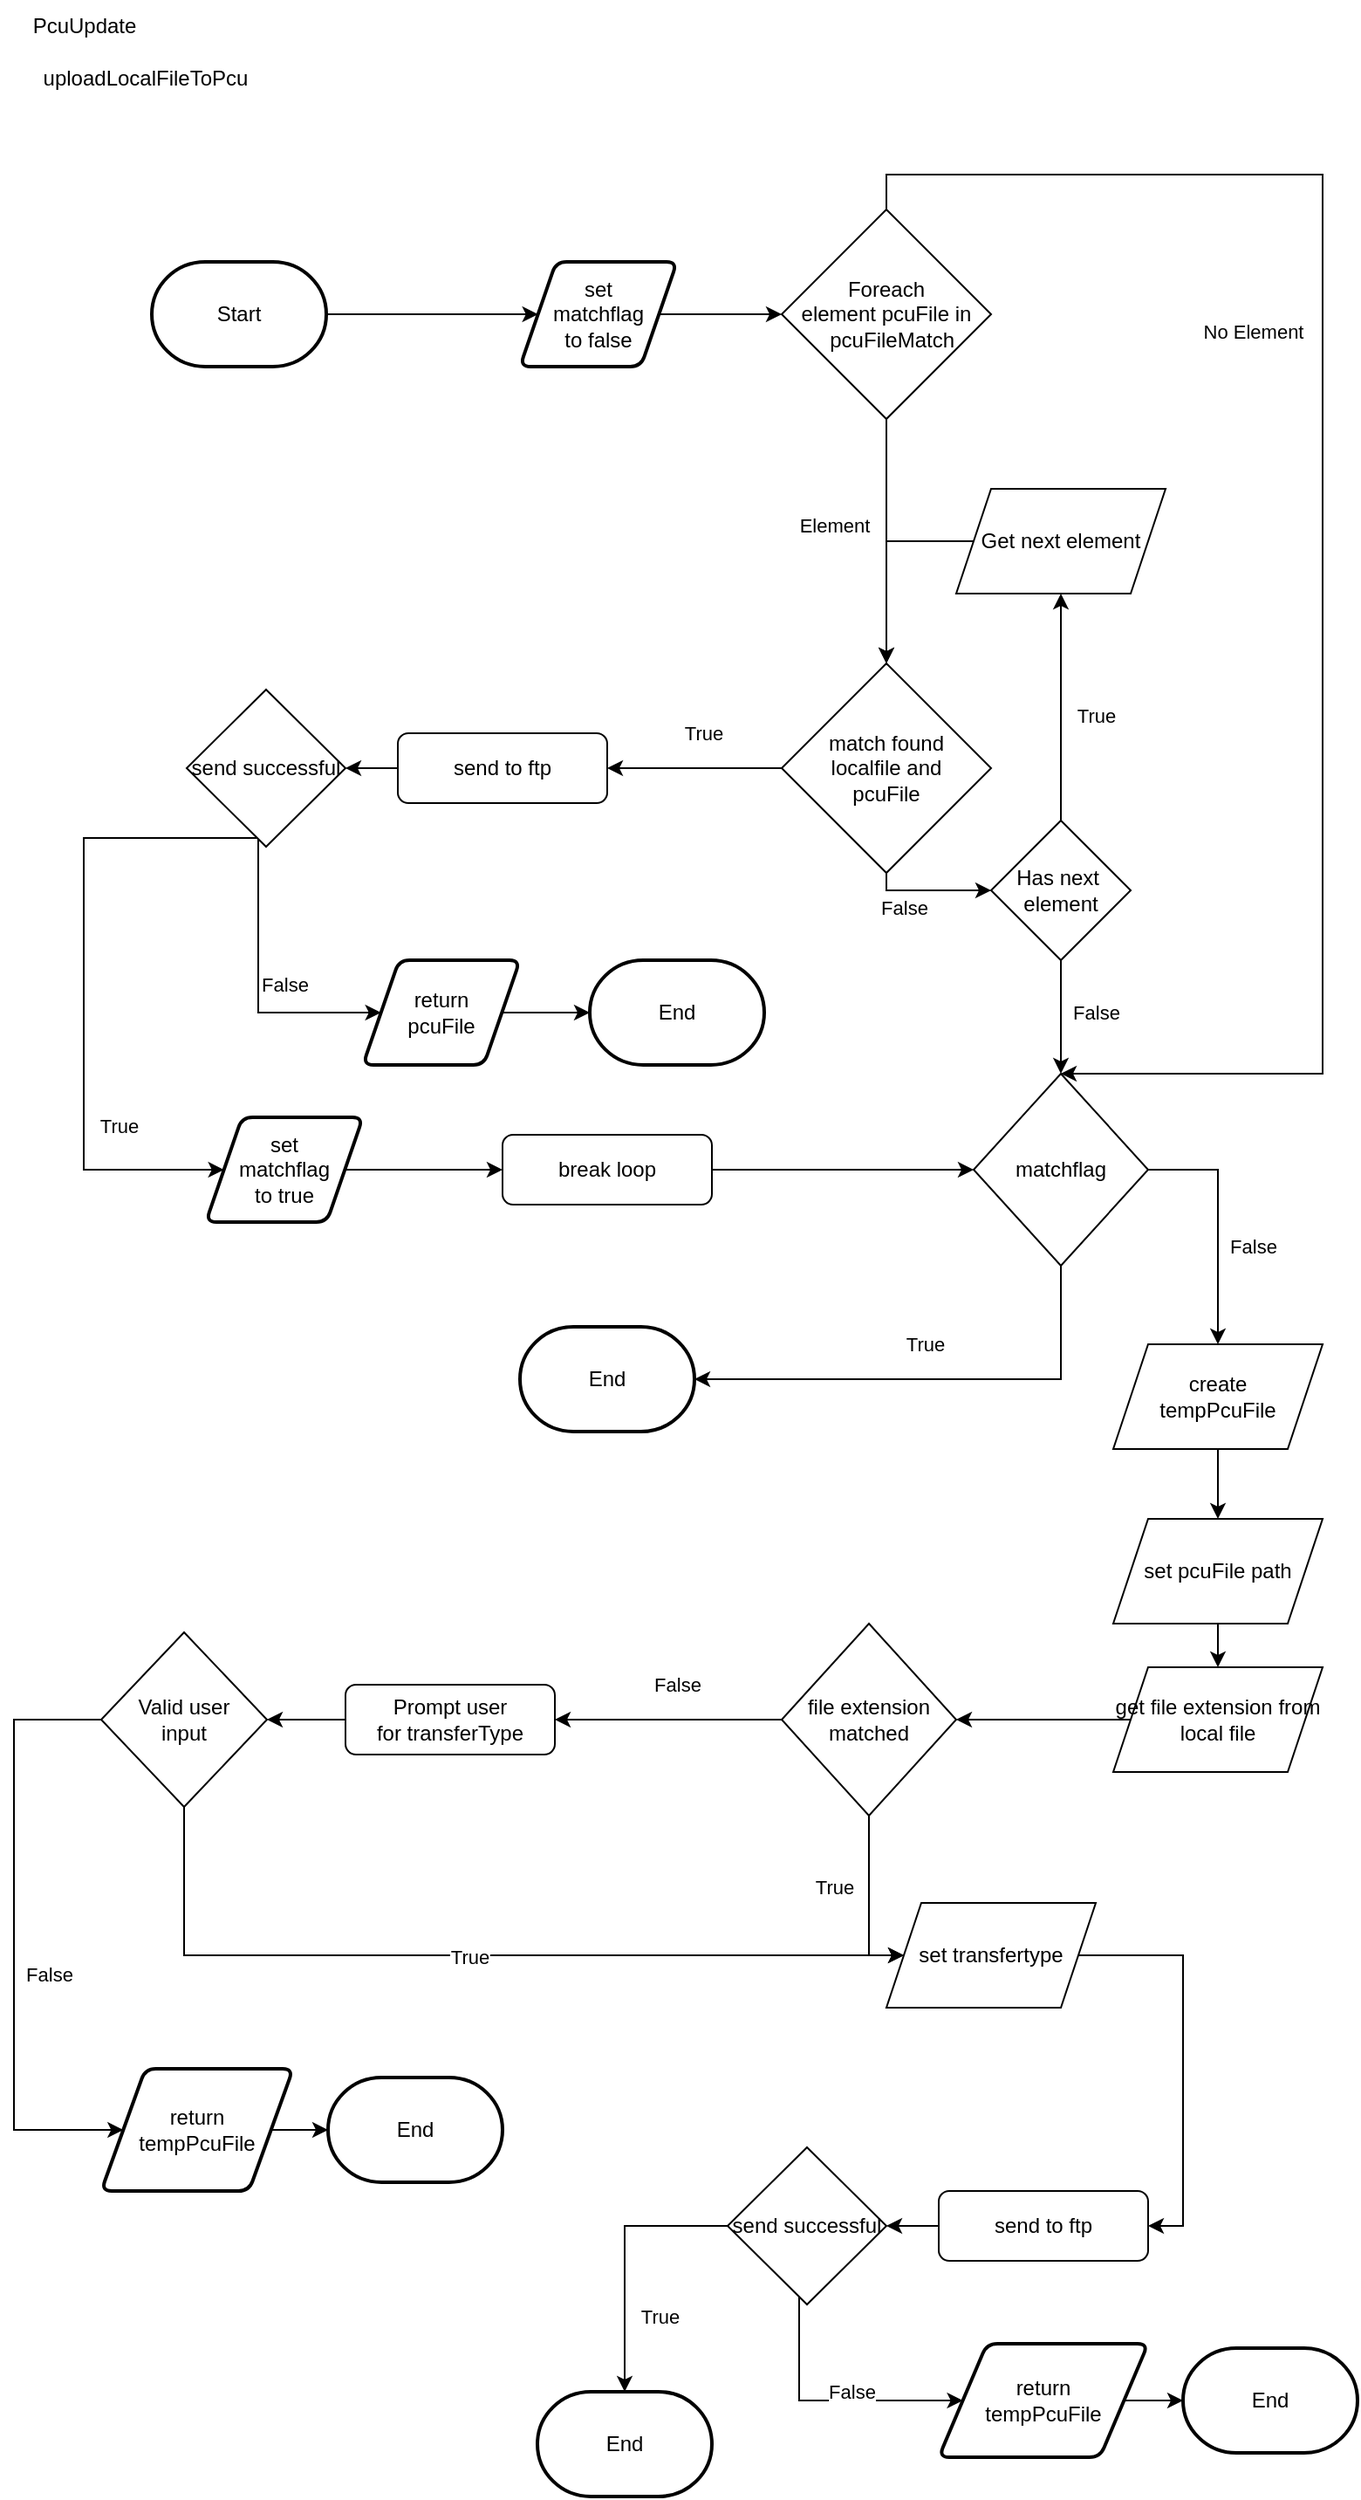 <mxfile version="23.1.5" type="github">
  <diagram id="C5RBs43oDa-KdzZeNtuy" name="Page-1">
    <mxGraphModel dx="1434" dy="884" grid="1" gridSize="10" guides="1" tooltips="1" connect="1" arrows="1" fold="1" page="1" pageScale="1" pageWidth="827" pageHeight="1169" math="0" shadow="0">
      <root>
        <mxCell id="WIyWlLk6GJQsqaUBKTNV-0" />
        <mxCell id="WIyWlLk6GJQsqaUBKTNV-1" parent="WIyWlLk6GJQsqaUBKTNV-0" />
        <mxCell id="ZqB7BKODghQhICVH7zgt-12" value="" style="edgeStyle=orthogonalEdgeStyle;rounded=0;orthogonalLoop=1;jettySize=auto;html=1;" parent="WIyWlLk6GJQsqaUBKTNV-1" edge="1">
          <mxGeometry relative="1" as="geometry">
            <mxPoint x="483" y="200" as="sourcePoint" />
          </mxGeometry>
        </mxCell>
        <mxCell id="ZqB7BKODghQhICVH7zgt-17" style="edgeStyle=orthogonalEdgeStyle;rounded=0;orthogonalLoop=1;jettySize=auto;html=1;exitX=1;exitY=0.5;exitDx=0;exitDy=0;exitPerimeter=0;entryX=0;entryY=0.5;entryDx=0;entryDy=0;" parent="WIyWlLk6GJQsqaUBKTNV-1" source="ZqB7BKODghQhICVH7zgt-19" target="ZqB7BKODghQhICVH7zgt-28" edge="1">
          <mxGeometry relative="1" as="geometry">
            <mxPoint x="264" y="200" as="sourcePoint" />
            <mxPoint x="340" y="200" as="targetPoint" />
          </mxGeometry>
        </mxCell>
        <mxCell id="ZqB7BKODghQhICVH7zgt-19" value="Start" style="strokeWidth=2;html=1;shape=mxgraph.flowchart.terminator;whiteSpace=wrap;" parent="WIyWlLk6GJQsqaUBKTNV-1" vertex="1">
          <mxGeometry x="119" y="170" width="100" height="60" as="geometry" />
        </mxCell>
        <mxCell id="ZqB7BKODghQhICVH7zgt-23" style="edgeStyle=orthogonalEdgeStyle;rounded=0;orthogonalLoop=1;jettySize=auto;html=1;entryX=1;entryY=0.5;entryDx=0;entryDy=0;entryPerimeter=0;" parent="WIyWlLk6GJQsqaUBKTNV-1" edge="1">
          <mxGeometry relative="1" as="geometry">
            <mxPoint x="363" y="320" as="sourcePoint" />
          </mxGeometry>
        </mxCell>
        <mxCell id="ZqB7BKODghQhICVH7zgt-24" value="PcuUpdate" style="text;html=1;align=center;verticalAlign=middle;resizable=0;points=[];autosize=1;strokeColor=none;fillColor=none;" parent="WIyWlLk6GJQsqaUBKTNV-1" vertex="1">
          <mxGeometry x="40" y="20" width="80" height="30" as="geometry" />
        </mxCell>
        <mxCell id="ZqB7BKODghQhICVH7zgt-25" value="uploadLocalFileToPcu" style="text;html=1;align=center;verticalAlign=middle;resizable=0;points=[];autosize=1;strokeColor=none;fillColor=none;" parent="WIyWlLk6GJQsqaUBKTNV-1" vertex="1">
          <mxGeometry x="40" y="50" width="150" height="30" as="geometry" />
        </mxCell>
        <mxCell id="ZqB7BKODghQhICVH7zgt-31" style="edgeStyle=orthogonalEdgeStyle;rounded=0;orthogonalLoop=1;jettySize=auto;html=1;entryX=0.5;entryY=0;entryDx=0;entryDy=0;" parent="WIyWlLk6GJQsqaUBKTNV-1" source="ZqB7BKODghQhICVH7zgt-26" target="ZqB7BKODghQhICVH7zgt-30" edge="1">
          <mxGeometry relative="1" as="geometry" />
        </mxCell>
        <mxCell id="ZqB7BKODghQhICVH7zgt-32" value="Element" style="edgeLabel;html=1;align=center;verticalAlign=middle;resizable=0;points=[];" parent="ZqB7BKODghQhICVH7zgt-31" vertex="1" connectable="0">
          <mxGeometry x="-0.133" y="-2" relative="1" as="geometry">
            <mxPoint x="-28" as="offset" />
          </mxGeometry>
        </mxCell>
        <mxCell id="ZqB7BKODghQhICVH7zgt-33" style="edgeStyle=orthogonalEdgeStyle;rounded=0;orthogonalLoop=1;jettySize=auto;html=1;entryX=0.5;entryY=0;entryDx=0;entryDy=0;exitX=0.5;exitY=0;exitDx=0;exitDy=0;" parent="WIyWlLk6GJQsqaUBKTNV-1" source="ZqB7BKODghQhICVH7zgt-26" target="ZqB7BKODghQhICVH7zgt-39" edge="1">
          <mxGeometry relative="1" as="geometry">
            <mxPoint x="730" y="200" as="targetPoint" />
            <Array as="points">
              <mxPoint x="540" y="120" />
              <mxPoint x="790" y="120" />
              <mxPoint x="790" y="635" />
            </Array>
          </mxGeometry>
        </mxCell>
        <mxCell id="ZqB7BKODghQhICVH7zgt-34" value="No Element" style="edgeLabel;html=1;align=center;verticalAlign=middle;resizable=0;points=[];" parent="ZqB7BKODghQhICVH7zgt-33" vertex="1" connectable="0">
          <mxGeometry x="0.065" y="2" relative="1" as="geometry">
            <mxPoint x="-42" y="-138" as="offset" />
          </mxGeometry>
        </mxCell>
        <mxCell id="ZqB7BKODghQhICVH7zgt-26" value="Foreach &lt;br&gt;element pcuFile in&lt;br&gt;&amp;nbsp; pcuFileMatch" style="rhombus;whiteSpace=wrap;html=1;" parent="WIyWlLk6GJQsqaUBKTNV-1" vertex="1">
          <mxGeometry x="480" y="140" width="120" height="120" as="geometry" />
        </mxCell>
        <mxCell id="ZqB7BKODghQhICVH7zgt-29" style="edgeStyle=orthogonalEdgeStyle;rounded=0;orthogonalLoop=1;jettySize=auto;html=1;entryX=0;entryY=0.5;entryDx=0;entryDy=0;" parent="WIyWlLk6GJQsqaUBKTNV-1" source="ZqB7BKODghQhICVH7zgt-28" target="ZqB7BKODghQhICVH7zgt-26" edge="1">
          <mxGeometry relative="1" as="geometry" />
        </mxCell>
        <mxCell id="ZqB7BKODghQhICVH7zgt-28" value="set &lt;br&gt;matchflag&lt;br&gt;to false" style="shape=parallelogram;html=1;strokeWidth=2;perimeter=parallelogramPerimeter;whiteSpace=wrap;rounded=1;arcSize=12;size=0.23;" parent="WIyWlLk6GJQsqaUBKTNV-1" vertex="1">
          <mxGeometry x="330" y="170" width="90" height="60" as="geometry" />
        </mxCell>
        <mxCell id="ZqB7BKODghQhICVH7zgt-35" style="edgeStyle=orthogonalEdgeStyle;rounded=0;orthogonalLoop=1;jettySize=auto;html=1;entryX=1;entryY=0.5;entryDx=0;entryDy=0;" parent="WIyWlLk6GJQsqaUBKTNV-1" source="ZqB7BKODghQhICVH7zgt-30" target="ZqB7BKODghQhICVH7zgt-40" edge="1">
          <mxGeometry relative="1" as="geometry">
            <mxPoint x="410" y="460" as="targetPoint" />
          </mxGeometry>
        </mxCell>
        <mxCell id="ZqB7BKODghQhICVH7zgt-36" value="True" style="edgeLabel;html=1;align=center;verticalAlign=middle;resizable=0;points=[];" parent="ZqB7BKODghQhICVH7zgt-35" vertex="1" connectable="0">
          <mxGeometry x="-0.092" relative="1" as="geometry">
            <mxPoint y="-20" as="offset" />
          </mxGeometry>
        </mxCell>
        <mxCell id="ZqB7BKODghQhICVH7zgt-54" style="edgeStyle=orthogonalEdgeStyle;rounded=0;orthogonalLoop=1;jettySize=auto;html=1;entryX=0;entryY=0.5;entryDx=0;entryDy=0;exitX=0.5;exitY=1;exitDx=0;exitDy=0;" parent="WIyWlLk6GJQsqaUBKTNV-1" source="ZqB7BKODghQhICVH7zgt-30" target="vHu708SfnbLQTpCezPJm-0" edge="1">
          <mxGeometry relative="1" as="geometry">
            <mxPoint x="630" y="200" as="targetPoint" />
            <Array as="points">
              <mxPoint x="540" y="530" />
            </Array>
          </mxGeometry>
        </mxCell>
        <mxCell id="ZqB7BKODghQhICVH7zgt-55" value="False" style="edgeLabel;html=1;align=center;verticalAlign=middle;resizable=0;points=[];" parent="ZqB7BKODghQhICVH7zgt-54" vertex="1" connectable="0">
          <mxGeometry x="-0.127" y="-2" relative="1" as="geometry">
            <mxPoint x="-11" y="8" as="offset" />
          </mxGeometry>
        </mxCell>
        <mxCell id="ZqB7BKODghQhICVH7zgt-30" value="match found &lt;br&gt;localfile and &lt;br&gt;pcuFile" style="rhombus;whiteSpace=wrap;html=1;" parent="WIyWlLk6GJQsqaUBKTNV-1" vertex="1">
          <mxGeometry x="480" y="400" width="120" height="120" as="geometry" />
        </mxCell>
        <mxCell id="ZqB7BKODghQhICVH7zgt-58" style="edgeStyle=orthogonalEdgeStyle;rounded=0;orthogonalLoop=1;jettySize=auto;html=1;entryX=1;entryY=0.5;entryDx=0;entryDy=0;entryPerimeter=0;" parent="WIyWlLk6GJQsqaUBKTNV-1" source="ZqB7BKODghQhICVH7zgt-39" target="ZqB7BKODghQhICVH7zgt-63" edge="1">
          <mxGeometry relative="1" as="geometry">
            <mxPoint x="400" y="810" as="targetPoint" />
            <Array as="points">
              <mxPoint x="640" y="810" />
            </Array>
          </mxGeometry>
        </mxCell>
        <mxCell id="ZqB7BKODghQhICVH7zgt-60" value="True" style="edgeLabel;html=1;align=center;verticalAlign=middle;resizable=0;points=[];" parent="ZqB7BKODghQhICVH7zgt-58" vertex="1" connectable="0">
          <mxGeometry x="0.045" y="-2" relative="1" as="geometry">
            <mxPoint y="-18" as="offset" />
          </mxGeometry>
        </mxCell>
        <mxCell id="ZqB7BKODghQhICVH7zgt-61" style="edgeStyle=orthogonalEdgeStyle;rounded=0;orthogonalLoop=1;jettySize=auto;html=1;entryX=0.5;entryY=0;entryDx=0;entryDy=0;" parent="WIyWlLk6GJQsqaUBKTNV-1" source="ZqB7BKODghQhICVH7zgt-39" target="ZqB7BKODghQhICVH7zgt-80" edge="1">
          <mxGeometry relative="1" as="geometry">
            <mxPoint x="730" y="770" as="targetPoint" />
            <Array as="points">
              <mxPoint x="730" y="690" />
            </Array>
          </mxGeometry>
        </mxCell>
        <mxCell id="ZqB7BKODghQhICVH7zgt-62" value="False" style="edgeLabel;html=1;align=center;verticalAlign=middle;resizable=0;points=[];" parent="ZqB7BKODghQhICVH7zgt-61" vertex="1" connectable="0">
          <mxGeometry x="0.191" y="1" relative="1" as="geometry">
            <mxPoint x="19" as="offset" />
          </mxGeometry>
        </mxCell>
        <mxCell id="ZqB7BKODghQhICVH7zgt-39" value="matchflag" style="rhombus;whiteSpace=wrap;html=1;" parent="WIyWlLk6GJQsqaUBKTNV-1" vertex="1">
          <mxGeometry x="590" y="635" width="100" height="110" as="geometry" />
        </mxCell>
        <mxCell id="ZqB7BKODghQhICVH7zgt-42" style="edgeStyle=orthogonalEdgeStyle;rounded=0;orthogonalLoop=1;jettySize=auto;html=1;entryX=1;entryY=0.5;entryDx=0;entryDy=0;" parent="WIyWlLk6GJQsqaUBKTNV-1" source="ZqB7BKODghQhICVH7zgt-40" target="ZqB7BKODghQhICVH7zgt-41" edge="1">
          <mxGeometry relative="1" as="geometry" />
        </mxCell>
        <mxCell id="ZqB7BKODghQhICVH7zgt-40" value="send to ftp" style="rounded=1;whiteSpace=wrap;html=1;fontSize=12;glass=0;strokeWidth=1;shadow=0;" parent="WIyWlLk6GJQsqaUBKTNV-1" vertex="1">
          <mxGeometry x="260" y="440" width="120" height="40" as="geometry" />
        </mxCell>
        <mxCell id="ZqB7BKODghQhICVH7zgt-43" style="edgeStyle=orthogonalEdgeStyle;rounded=0;orthogonalLoop=1;jettySize=auto;html=1;entryX=0;entryY=0.5;entryDx=0;entryDy=0;" parent="WIyWlLk6GJQsqaUBKTNV-1" source="ZqB7BKODghQhICVH7zgt-41" target="ZqB7BKODghQhICVH7zgt-49" edge="1">
          <mxGeometry relative="1" as="geometry">
            <mxPoint x="185" y="620" as="targetPoint" />
            <Array as="points">
              <mxPoint x="180" y="600" />
            </Array>
          </mxGeometry>
        </mxCell>
        <mxCell id="ZqB7BKODghQhICVH7zgt-44" value="False" style="edgeLabel;html=1;align=center;verticalAlign=middle;resizable=0;points=[];" parent="ZqB7BKODghQhICVH7zgt-43" vertex="1" connectable="0">
          <mxGeometry x="0.004" y="3" relative="1" as="geometry">
            <mxPoint x="12" y="-2" as="offset" />
          </mxGeometry>
        </mxCell>
        <mxCell id="ZqB7BKODghQhICVH7zgt-45" style="edgeStyle=orthogonalEdgeStyle;rounded=0;orthogonalLoop=1;jettySize=auto;html=1;entryX=0;entryY=0.5;entryDx=0;entryDy=0;" parent="WIyWlLk6GJQsqaUBKTNV-1" source="ZqB7BKODghQhICVH7zgt-41" target="ZqB7BKODghQhICVH7zgt-52" edge="1">
          <mxGeometry relative="1" as="geometry">
            <mxPoint x="70" y="690" as="targetPoint" />
            <Array as="points">
              <mxPoint x="80" y="500" />
              <mxPoint x="80" y="690" />
            </Array>
          </mxGeometry>
        </mxCell>
        <mxCell id="ZqB7BKODghQhICVH7zgt-46" value="True" style="edgeLabel;html=1;align=center;verticalAlign=middle;resizable=0;points=[];" parent="ZqB7BKODghQhICVH7zgt-45" vertex="1" connectable="0">
          <mxGeometry x="0.417" y="-1" relative="1" as="geometry">
            <mxPoint x="21" y="2" as="offset" />
          </mxGeometry>
        </mxCell>
        <mxCell id="ZqB7BKODghQhICVH7zgt-41" value="send successful" style="rhombus;whiteSpace=wrap;html=1;" parent="WIyWlLk6GJQsqaUBKTNV-1" vertex="1">
          <mxGeometry x="139" y="415" width="91" height="90" as="geometry" />
        </mxCell>
        <mxCell id="ZqB7BKODghQhICVH7zgt-49" value="return&lt;br&gt;pcuFile" style="shape=parallelogram;html=1;strokeWidth=2;perimeter=parallelogramPerimeter;whiteSpace=wrap;rounded=1;arcSize=12;size=0.23;" parent="WIyWlLk6GJQsqaUBKTNV-1" vertex="1">
          <mxGeometry x="240" y="570" width="90" height="60" as="geometry" />
        </mxCell>
        <mxCell id="ZqB7BKODghQhICVH7zgt-50" value="End" style="strokeWidth=2;html=1;shape=mxgraph.flowchart.terminator;whiteSpace=wrap;" parent="WIyWlLk6GJQsqaUBKTNV-1" vertex="1">
          <mxGeometry x="370" y="570" width="100" height="60" as="geometry" />
        </mxCell>
        <mxCell id="ZqB7BKODghQhICVH7zgt-51" style="edgeStyle=orthogonalEdgeStyle;rounded=0;orthogonalLoop=1;jettySize=auto;html=1;entryX=0;entryY=0.5;entryDx=0;entryDy=0;entryPerimeter=0;" parent="WIyWlLk6GJQsqaUBKTNV-1" source="ZqB7BKODghQhICVH7zgt-49" target="ZqB7BKODghQhICVH7zgt-50" edge="1">
          <mxGeometry relative="1" as="geometry" />
        </mxCell>
        <mxCell id="ZqB7BKODghQhICVH7zgt-53" style="edgeStyle=orthogonalEdgeStyle;rounded=0;orthogonalLoop=1;jettySize=auto;html=1;entryX=0;entryY=0.5;entryDx=0;entryDy=0;" parent="WIyWlLk6GJQsqaUBKTNV-1" source="ZqB7BKODghQhICVH7zgt-52" target="ZqB7BKODghQhICVH7zgt-56" edge="1">
          <mxGeometry relative="1" as="geometry" />
        </mxCell>
        <mxCell id="ZqB7BKODghQhICVH7zgt-52" value="set &lt;br&gt;matchflag&lt;br&gt;to true" style="shape=parallelogram;html=1;strokeWidth=2;perimeter=parallelogramPerimeter;whiteSpace=wrap;rounded=1;arcSize=12;size=0.23;" parent="WIyWlLk6GJQsqaUBKTNV-1" vertex="1">
          <mxGeometry x="150" y="660" width="90" height="60" as="geometry" />
        </mxCell>
        <mxCell id="ZqB7BKODghQhICVH7zgt-57" style="edgeStyle=orthogonalEdgeStyle;rounded=0;orthogonalLoop=1;jettySize=auto;html=1;" parent="WIyWlLk6GJQsqaUBKTNV-1" source="ZqB7BKODghQhICVH7zgt-56" target="ZqB7BKODghQhICVH7zgt-39" edge="1">
          <mxGeometry relative="1" as="geometry" />
        </mxCell>
        <mxCell id="ZqB7BKODghQhICVH7zgt-56" value="break loop" style="rounded=1;whiteSpace=wrap;html=1;fontSize=12;glass=0;strokeWidth=1;shadow=0;" parent="WIyWlLk6GJQsqaUBKTNV-1" vertex="1">
          <mxGeometry x="320" y="670" width="120" height="40" as="geometry" />
        </mxCell>
        <mxCell id="ZqB7BKODghQhICVH7zgt-63" value="End" style="strokeWidth=2;html=1;shape=mxgraph.flowchart.terminator;whiteSpace=wrap;" parent="WIyWlLk6GJQsqaUBKTNV-1" vertex="1">
          <mxGeometry x="330" y="780" width="100" height="60" as="geometry" />
        </mxCell>
        <mxCell id="ZqB7BKODghQhICVH7zgt-65" style="edgeStyle=orthogonalEdgeStyle;rounded=0;orthogonalLoop=1;jettySize=auto;html=1;entryX=1;entryY=0.5;entryDx=0;entryDy=0;exitX=0;exitY=0.5;exitDx=0;exitDy=0;" parent="WIyWlLk6GJQsqaUBKTNV-1" source="ZqB7BKODghQhICVH7zgt-84" target="ZqB7BKODghQhICVH7zgt-66" edge="1">
          <mxGeometry relative="1" as="geometry">
            <mxPoint x="550" y="1005" as="targetPoint" />
            <mxPoint x="670" y="1005" as="sourcePoint" />
          </mxGeometry>
        </mxCell>
        <mxCell id="ZqB7BKODghQhICVH7zgt-67" style="edgeStyle=orthogonalEdgeStyle;rounded=0;orthogonalLoop=1;jettySize=auto;html=1;entryX=1;entryY=0.5;entryDx=0;entryDy=0;" parent="WIyWlLk6GJQsqaUBKTNV-1" source="ZqB7BKODghQhICVH7zgt-66" target="ZqB7BKODghQhICVH7zgt-71" edge="1">
          <mxGeometry relative="1" as="geometry">
            <mxPoint x="350" y="1005" as="targetPoint" />
          </mxGeometry>
        </mxCell>
        <mxCell id="ZqB7BKODghQhICVH7zgt-68" value="False" style="edgeLabel;html=1;align=center;verticalAlign=middle;resizable=0;points=[];" parent="ZqB7BKODghQhICVH7zgt-67" vertex="1" connectable="0">
          <mxGeometry x="-0.096" y="-4" relative="1" as="geometry">
            <mxPoint x="-1" y="-16" as="offset" />
          </mxGeometry>
        </mxCell>
        <mxCell id="ZqB7BKODghQhICVH7zgt-69" style="edgeStyle=orthogonalEdgeStyle;rounded=0;orthogonalLoop=1;jettySize=auto;html=1;entryX=0;entryY=0.5;entryDx=0;entryDy=0;" parent="WIyWlLk6GJQsqaUBKTNV-1" source="ZqB7BKODghQhICVH7zgt-66" target="ZqB7BKODghQhICVH7zgt-88" edge="1">
          <mxGeometry relative="1" as="geometry">
            <mxPoint x="530" y="1140" as="targetPoint" />
            <Array as="points">
              <mxPoint x="530" y="1140" />
            </Array>
          </mxGeometry>
        </mxCell>
        <mxCell id="ZqB7BKODghQhICVH7zgt-70" value="True" style="edgeLabel;html=1;align=center;verticalAlign=middle;resizable=0;points=[];" parent="ZqB7BKODghQhICVH7zgt-69" vertex="1" connectable="0">
          <mxGeometry x="-0.053" y="-1" relative="1" as="geometry">
            <mxPoint x="-19" y="-7" as="offset" />
          </mxGeometry>
        </mxCell>
        <mxCell id="ZqB7BKODghQhICVH7zgt-66" value="file extension&lt;br&gt;matched" style="rhombus;whiteSpace=wrap;html=1;" parent="WIyWlLk6GJQsqaUBKTNV-1" vertex="1">
          <mxGeometry x="480" y="950" width="100" height="110" as="geometry" />
        </mxCell>
        <mxCell id="ZqB7BKODghQhICVH7zgt-73" style="edgeStyle=orthogonalEdgeStyle;rounded=0;orthogonalLoop=1;jettySize=auto;html=1;entryX=1;entryY=0.5;entryDx=0;entryDy=0;" parent="WIyWlLk6GJQsqaUBKTNV-1" source="ZqB7BKODghQhICVH7zgt-71" target="ZqB7BKODghQhICVH7zgt-72" edge="1">
          <mxGeometry relative="1" as="geometry" />
        </mxCell>
        <mxCell id="ZqB7BKODghQhICVH7zgt-71" value="Prompt user&lt;br&gt;for transferType" style="rounded=1;whiteSpace=wrap;html=1;fontSize=12;glass=0;strokeWidth=1;shadow=0;" parent="WIyWlLk6GJQsqaUBKTNV-1" vertex="1">
          <mxGeometry x="230" y="985" width="120" height="40" as="geometry" />
        </mxCell>
        <mxCell id="ZqB7BKODghQhICVH7zgt-74" style="edgeStyle=orthogonalEdgeStyle;rounded=0;orthogonalLoop=1;jettySize=auto;html=1;entryX=0;entryY=0.5;entryDx=0;entryDy=0;" parent="WIyWlLk6GJQsqaUBKTNV-1" source="ZqB7BKODghQhICVH7zgt-72" target="ZqB7BKODghQhICVH7zgt-89" edge="1">
          <mxGeometry relative="1" as="geometry">
            <mxPoint x="50" y="1230" as="targetPoint" />
            <Array as="points">
              <mxPoint x="40" y="1005" />
              <mxPoint x="40" y="1240" />
            </Array>
          </mxGeometry>
        </mxCell>
        <mxCell id="ZqB7BKODghQhICVH7zgt-76" value="False" style="edgeLabel;html=1;align=center;verticalAlign=middle;resizable=0;points=[];" parent="ZqB7BKODghQhICVH7zgt-74" vertex="1" connectable="0">
          <mxGeometry x="0.128" y="2" relative="1" as="geometry">
            <mxPoint x="18" as="offset" />
          </mxGeometry>
        </mxCell>
        <mxCell id="ZqB7BKODghQhICVH7zgt-75" style="edgeStyle=orthogonalEdgeStyle;rounded=0;orthogonalLoop=1;jettySize=auto;html=1;entryX=0;entryY=0.5;entryDx=0;entryDy=0;" parent="WIyWlLk6GJQsqaUBKTNV-1" source="ZqB7BKODghQhICVH7zgt-72" target="ZqB7BKODghQhICVH7zgt-88" edge="1">
          <mxGeometry relative="1" as="geometry">
            <mxPoint x="137.5" y="1165" as="targetPoint" />
            <Array as="points">
              <mxPoint x="138" y="1140" />
            </Array>
          </mxGeometry>
        </mxCell>
        <mxCell id="ZqB7BKODghQhICVH7zgt-79" value="True" style="edgeLabel;html=1;align=center;verticalAlign=middle;resizable=0;points=[];" parent="ZqB7BKODghQhICVH7zgt-75" vertex="1" connectable="0">
          <mxGeometry x="-0.059" y="-1" relative="1" as="geometry">
            <mxPoint x="14" as="offset" />
          </mxGeometry>
        </mxCell>
        <mxCell id="ZqB7BKODghQhICVH7zgt-72" value="Valid user &lt;br&gt;input" style="rhombus;whiteSpace=wrap;html=1;" parent="WIyWlLk6GJQsqaUBKTNV-1" vertex="1">
          <mxGeometry x="90" y="955" width="95" height="100" as="geometry" />
        </mxCell>
        <mxCell id="ZqB7BKODghQhICVH7zgt-82" style="edgeStyle=orthogonalEdgeStyle;rounded=0;orthogonalLoop=1;jettySize=auto;html=1;entryX=0.5;entryY=0;entryDx=0;entryDy=0;" parent="WIyWlLk6GJQsqaUBKTNV-1" source="ZqB7BKODghQhICVH7zgt-80" target="ZqB7BKODghQhICVH7zgt-81" edge="1">
          <mxGeometry relative="1" as="geometry" />
        </mxCell>
        <mxCell id="ZqB7BKODghQhICVH7zgt-80" value="create &lt;br&gt;tempPcuFile" style="shape=parallelogram;perimeter=parallelogramPerimeter;whiteSpace=wrap;html=1;fixedSize=1;" parent="WIyWlLk6GJQsqaUBKTNV-1" vertex="1">
          <mxGeometry x="670" y="790" width="120" height="60" as="geometry" />
        </mxCell>
        <mxCell id="ZqB7BKODghQhICVH7zgt-83" style="edgeStyle=orthogonalEdgeStyle;rounded=0;orthogonalLoop=1;jettySize=auto;html=1;entryX=0.5;entryY=0;entryDx=0;entryDy=0;" parent="WIyWlLk6GJQsqaUBKTNV-1" source="ZqB7BKODghQhICVH7zgt-81" target="ZqB7BKODghQhICVH7zgt-84" edge="1">
          <mxGeometry relative="1" as="geometry">
            <mxPoint x="730" y="985" as="targetPoint" />
          </mxGeometry>
        </mxCell>
        <mxCell id="ZqB7BKODghQhICVH7zgt-81" value="set pcuFile path" style="shape=parallelogram;perimeter=parallelogramPerimeter;whiteSpace=wrap;html=1;fixedSize=1;" parent="WIyWlLk6GJQsqaUBKTNV-1" vertex="1">
          <mxGeometry x="670" y="890" width="120" height="60" as="geometry" />
        </mxCell>
        <mxCell id="ZqB7BKODghQhICVH7zgt-84" value="get file extension from local file" style="shape=parallelogram;perimeter=parallelogramPerimeter;whiteSpace=wrap;html=1;fixedSize=1;" parent="WIyWlLk6GJQsqaUBKTNV-1" vertex="1">
          <mxGeometry x="670" y="975" width="120" height="60" as="geometry" />
        </mxCell>
        <mxCell id="ZqB7BKODghQhICVH7zgt-101" style="edgeStyle=orthogonalEdgeStyle;rounded=0;orthogonalLoop=1;jettySize=auto;html=1;entryX=1;entryY=0.5;entryDx=0;entryDy=0;" parent="WIyWlLk6GJQsqaUBKTNV-1" source="ZqB7BKODghQhICVH7zgt-88" target="ZqB7BKODghQhICVH7zgt-93" edge="1">
          <mxGeometry relative="1" as="geometry">
            <Array as="points">
              <mxPoint x="710" y="1140" />
              <mxPoint x="710" y="1295" />
            </Array>
          </mxGeometry>
        </mxCell>
        <mxCell id="ZqB7BKODghQhICVH7zgt-88" value="set transfertype" style="shape=parallelogram;perimeter=parallelogramPerimeter;whiteSpace=wrap;html=1;fixedSize=1;" parent="WIyWlLk6GJQsqaUBKTNV-1" vertex="1">
          <mxGeometry x="540" y="1110" width="120" height="60" as="geometry" />
        </mxCell>
        <mxCell id="ZqB7BKODghQhICVH7zgt-89" value="return&lt;br&gt;tempPcuFile" style="shape=parallelogram;html=1;strokeWidth=2;perimeter=parallelogramPerimeter;whiteSpace=wrap;rounded=1;arcSize=12;size=0.23;" parent="WIyWlLk6GJQsqaUBKTNV-1" vertex="1">
          <mxGeometry x="90" y="1205" width="110" height="70" as="geometry" />
        </mxCell>
        <mxCell id="ZqB7BKODghQhICVH7zgt-90" value="End" style="strokeWidth=2;html=1;shape=mxgraph.flowchart.terminator;whiteSpace=wrap;" parent="WIyWlLk6GJQsqaUBKTNV-1" vertex="1">
          <mxGeometry x="220" y="1210" width="100" height="60" as="geometry" />
        </mxCell>
        <mxCell id="ZqB7BKODghQhICVH7zgt-91" style="edgeStyle=orthogonalEdgeStyle;rounded=0;orthogonalLoop=1;jettySize=auto;html=1;exitX=1;exitY=0.5;exitDx=0;exitDy=0;entryX=0;entryY=0.5;entryDx=0;entryDy=0;entryPerimeter=0;" parent="WIyWlLk6GJQsqaUBKTNV-1" source="ZqB7BKODghQhICVH7zgt-89" target="ZqB7BKODghQhICVH7zgt-90" edge="1">
          <mxGeometry relative="1" as="geometry" />
        </mxCell>
        <mxCell id="ZqB7BKODghQhICVH7zgt-102" style="edgeStyle=orthogonalEdgeStyle;rounded=0;orthogonalLoop=1;jettySize=auto;html=1;entryX=1;entryY=0.5;entryDx=0;entryDy=0;" parent="WIyWlLk6GJQsqaUBKTNV-1" source="ZqB7BKODghQhICVH7zgt-93" target="ZqB7BKODghQhICVH7zgt-98" edge="1">
          <mxGeometry relative="1" as="geometry" />
        </mxCell>
        <mxCell id="ZqB7BKODghQhICVH7zgt-93" value="send to ftp" style="rounded=1;whiteSpace=wrap;html=1;fontSize=12;glass=0;strokeWidth=1;shadow=0;" parent="WIyWlLk6GJQsqaUBKTNV-1" vertex="1">
          <mxGeometry x="570" y="1275" width="120" height="40" as="geometry" />
        </mxCell>
        <mxCell id="ZqB7BKODghQhICVH7zgt-94" style="edgeStyle=orthogonalEdgeStyle;rounded=0;orthogonalLoop=1;jettySize=auto;html=1;entryX=0;entryY=0.5;entryDx=0;entryDy=0;" parent="WIyWlLk6GJQsqaUBKTNV-1" source="ZqB7BKODghQhICVH7zgt-98" target="ZqB7BKODghQhICVH7zgt-99" edge="1">
          <mxGeometry relative="1" as="geometry">
            <mxPoint x="495" y="1415" as="targetPoint" />
            <Array as="points">
              <mxPoint x="490" y="1395" />
            </Array>
          </mxGeometry>
        </mxCell>
        <mxCell id="ZqB7BKODghQhICVH7zgt-95" value="False" style="edgeLabel;html=1;align=center;verticalAlign=middle;resizable=0;points=[];" parent="ZqB7BKODghQhICVH7zgt-94" vertex="1" connectable="0">
          <mxGeometry x="0.004" y="3" relative="1" as="geometry">
            <mxPoint x="12" y="-2" as="offset" />
          </mxGeometry>
        </mxCell>
        <mxCell id="ZqB7BKODghQhICVH7zgt-96" style="edgeStyle=orthogonalEdgeStyle;rounded=0;orthogonalLoop=1;jettySize=auto;html=1;entryX=0.5;entryY=0;entryDx=0;entryDy=0;entryPerimeter=0;" parent="WIyWlLk6GJQsqaUBKTNV-1" source="ZqB7BKODghQhICVH7zgt-98" target="ZqB7BKODghQhICVH7zgt-104" edge="1">
          <mxGeometry relative="1" as="geometry">
            <mxPoint x="470" y="1485" as="targetPoint" />
            <Array as="points">
              <mxPoint x="390" y="1295" />
            </Array>
          </mxGeometry>
        </mxCell>
        <mxCell id="ZqB7BKODghQhICVH7zgt-97" value="True" style="edgeLabel;html=1;align=center;verticalAlign=middle;resizable=0;points=[];" parent="ZqB7BKODghQhICVH7zgt-96" vertex="1" connectable="0">
          <mxGeometry x="0.417" y="-1" relative="1" as="geometry">
            <mxPoint x="21" y="2" as="offset" />
          </mxGeometry>
        </mxCell>
        <mxCell id="ZqB7BKODghQhICVH7zgt-98" value="send successful" style="rhombus;whiteSpace=wrap;html=1;" parent="WIyWlLk6GJQsqaUBKTNV-1" vertex="1">
          <mxGeometry x="449" y="1250" width="91" height="90" as="geometry" />
        </mxCell>
        <mxCell id="ZqB7BKODghQhICVH7zgt-99" value="return&lt;br&gt;tempPcuFile" style="shape=parallelogram;html=1;strokeWidth=2;perimeter=parallelogramPerimeter;whiteSpace=wrap;rounded=1;arcSize=12;size=0.23;" parent="WIyWlLk6GJQsqaUBKTNV-1" vertex="1">
          <mxGeometry x="570" y="1362.5" width="120" height="65" as="geometry" />
        </mxCell>
        <mxCell id="ZqB7BKODghQhICVH7zgt-100" value="End" style="strokeWidth=2;html=1;shape=mxgraph.flowchart.terminator;whiteSpace=wrap;" parent="WIyWlLk6GJQsqaUBKTNV-1" vertex="1">
          <mxGeometry x="710" y="1365" width="100" height="60" as="geometry" />
        </mxCell>
        <mxCell id="ZqB7BKODghQhICVH7zgt-103" style="edgeStyle=orthogonalEdgeStyle;rounded=0;orthogonalLoop=1;jettySize=auto;html=1;exitX=1;exitY=0.5;exitDx=0;exitDy=0;entryX=0;entryY=0.5;entryDx=0;entryDy=0;entryPerimeter=0;" parent="WIyWlLk6GJQsqaUBKTNV-1" source="ZqB7BKODghQhICVH7zgt-99" target="ZqB7BKODghQhICVH7zgt-100" edge="1">
          <mxGeometry relative="1" as="geometry" />
        </mxCell>
        <mxCell id="ZqB7BKODghQhICVH7zgt-104" value="End" style="strokeWidth=2;html=1;shape=mxgraph.flowchart.terminator;whiteSpace=wrap;" parent="WIyWlLk6GJQsqaUBKTNV-1" vertex="1">
          <mxGeometry x="340" y="1390" width="100" height="60" as="geometry" />
        </mxCell>
        <mxCell id="vHu708SfnbLQTpCezPJm-1" style="edgeStyle=orthogonalEdgeStyle;rounded=0;orthogonalLoop=1;jettySize=auto;html=1;entryX=0.5;entryY=0;entryDx=0;entryDy=0;" edge="1" parent="WIyWlLk6GJQsqaUBKTNV-1" source="vHu708SfnbLQTpCezPJm-0" target="ZqB7BKODghQhICVH7zgt-39">
          <mxGeometry relative="1" as="geometry" />
        </mxCell>
        <mxCell id="vHu708SfnbLQTpCezPJm-2" value="False" style="edgeLabel;html=1;align=center;verticalAlign=middle;resizable=0;points=[];" vertex="1" connectable="0" parent="vHu708SfnbLQTpCezPJm-1">
          <mxGeometry x="-0.169" y="1" relative="1" as="geometry">
            <mxPoint x="19" y="3" as="offset" />
          </mxGeometry>
        </mxCell>
        <mxCell id="vHu708SfnbLQTpCezPJm-3" style="edgeStyle=orthogonalEdgeStyle;rounded=0;orthogonalLoop=1;jettySize=auto;html=1;entryX=0.5;entryY=1;entryDx=0;entryDy=0;" edge="1" parent="WIyWlLk6GJQsqaUBKTNV-1" source="vHu708SfnbLQTpCezPJm-0" target="vHu708SfnbLQTpCezPJm-4">
          <mxGeometry relative="1" as="geometry">
            <mxPoint x="640" y="360" as="targetPoint" />
          </mxGeometry>
        </mxCell>
        <mxCell id="vHu708SfnbLQTpCezPJm-6" value="True" style="edgeLabel;html=1;align=center;verticalAlign=middle;resizable=0;points=[];" vertex="1" connectable="0" parent="vHu708SfnbLQTpCezPJm-3">
          <mxGeometry x="0.092" y="2" relative="1" as="geometry">
            <mxPoint x="22" y="11" as="offset" />
          </mxGeometry>
        </mxCell>
        <mxCell id="vHu708SfnbLQTpCezPJm-0" value="&lt;div&gt;Has next&amp;nbsp;&lt;/div&gt;&lt;div&gt;element&lt;/div&gt;" style="rhombus;whiteSpace=wrap;html=1;" vertex="1" parent="WIyWlLk6GJQsqaUBKTNV-1">
          <mxGeometry x="600" y="490" width="80" height="80" as="geometry" />
        </mxCell>
        <mxCell id="vHu708SfnbLQTpCezPJm-5" style="edgeStyle=orthogonalEdgeStyle;rounded=0;orthogonalLoop=1;jettySize=auto;html=1;entryX=0.5;entryY=0;entryDx=0;entryDy=0;exitX=0;exitY=0.5;exitDx=0;exitDy=0;" edge="1" parent="WIyWlLk6GJQsqaUBKTNV-1" source="vHu708SfnbLQTpCezPJm-4" target="ZqB7BKODghQhICVH7zgt-30">
          <mxGeometry relative="1" as="geometry">
            <Array as="points">
              <mxPoint x="540" y="330" />
            </Array>
          </mxGeometry>
        </mxCell>
        <mxCell id="vHu708SfnbLQTpCezPJm-4" value="Get next element" style="shape=parallelogram;perimeter=parallelogramPerimeter;whiteSpace=wrap;html=1;fixedSize=1;" vertex="1" parent="WIyWlLk6GJQsqaUBKTNV-1">
          <mxGeometry x="580" y="300" width="120" height="60" as="geometry" />
        </mxCell>
      </root>
    </mxGraphModel>
  </diagram>
</mxfile>
